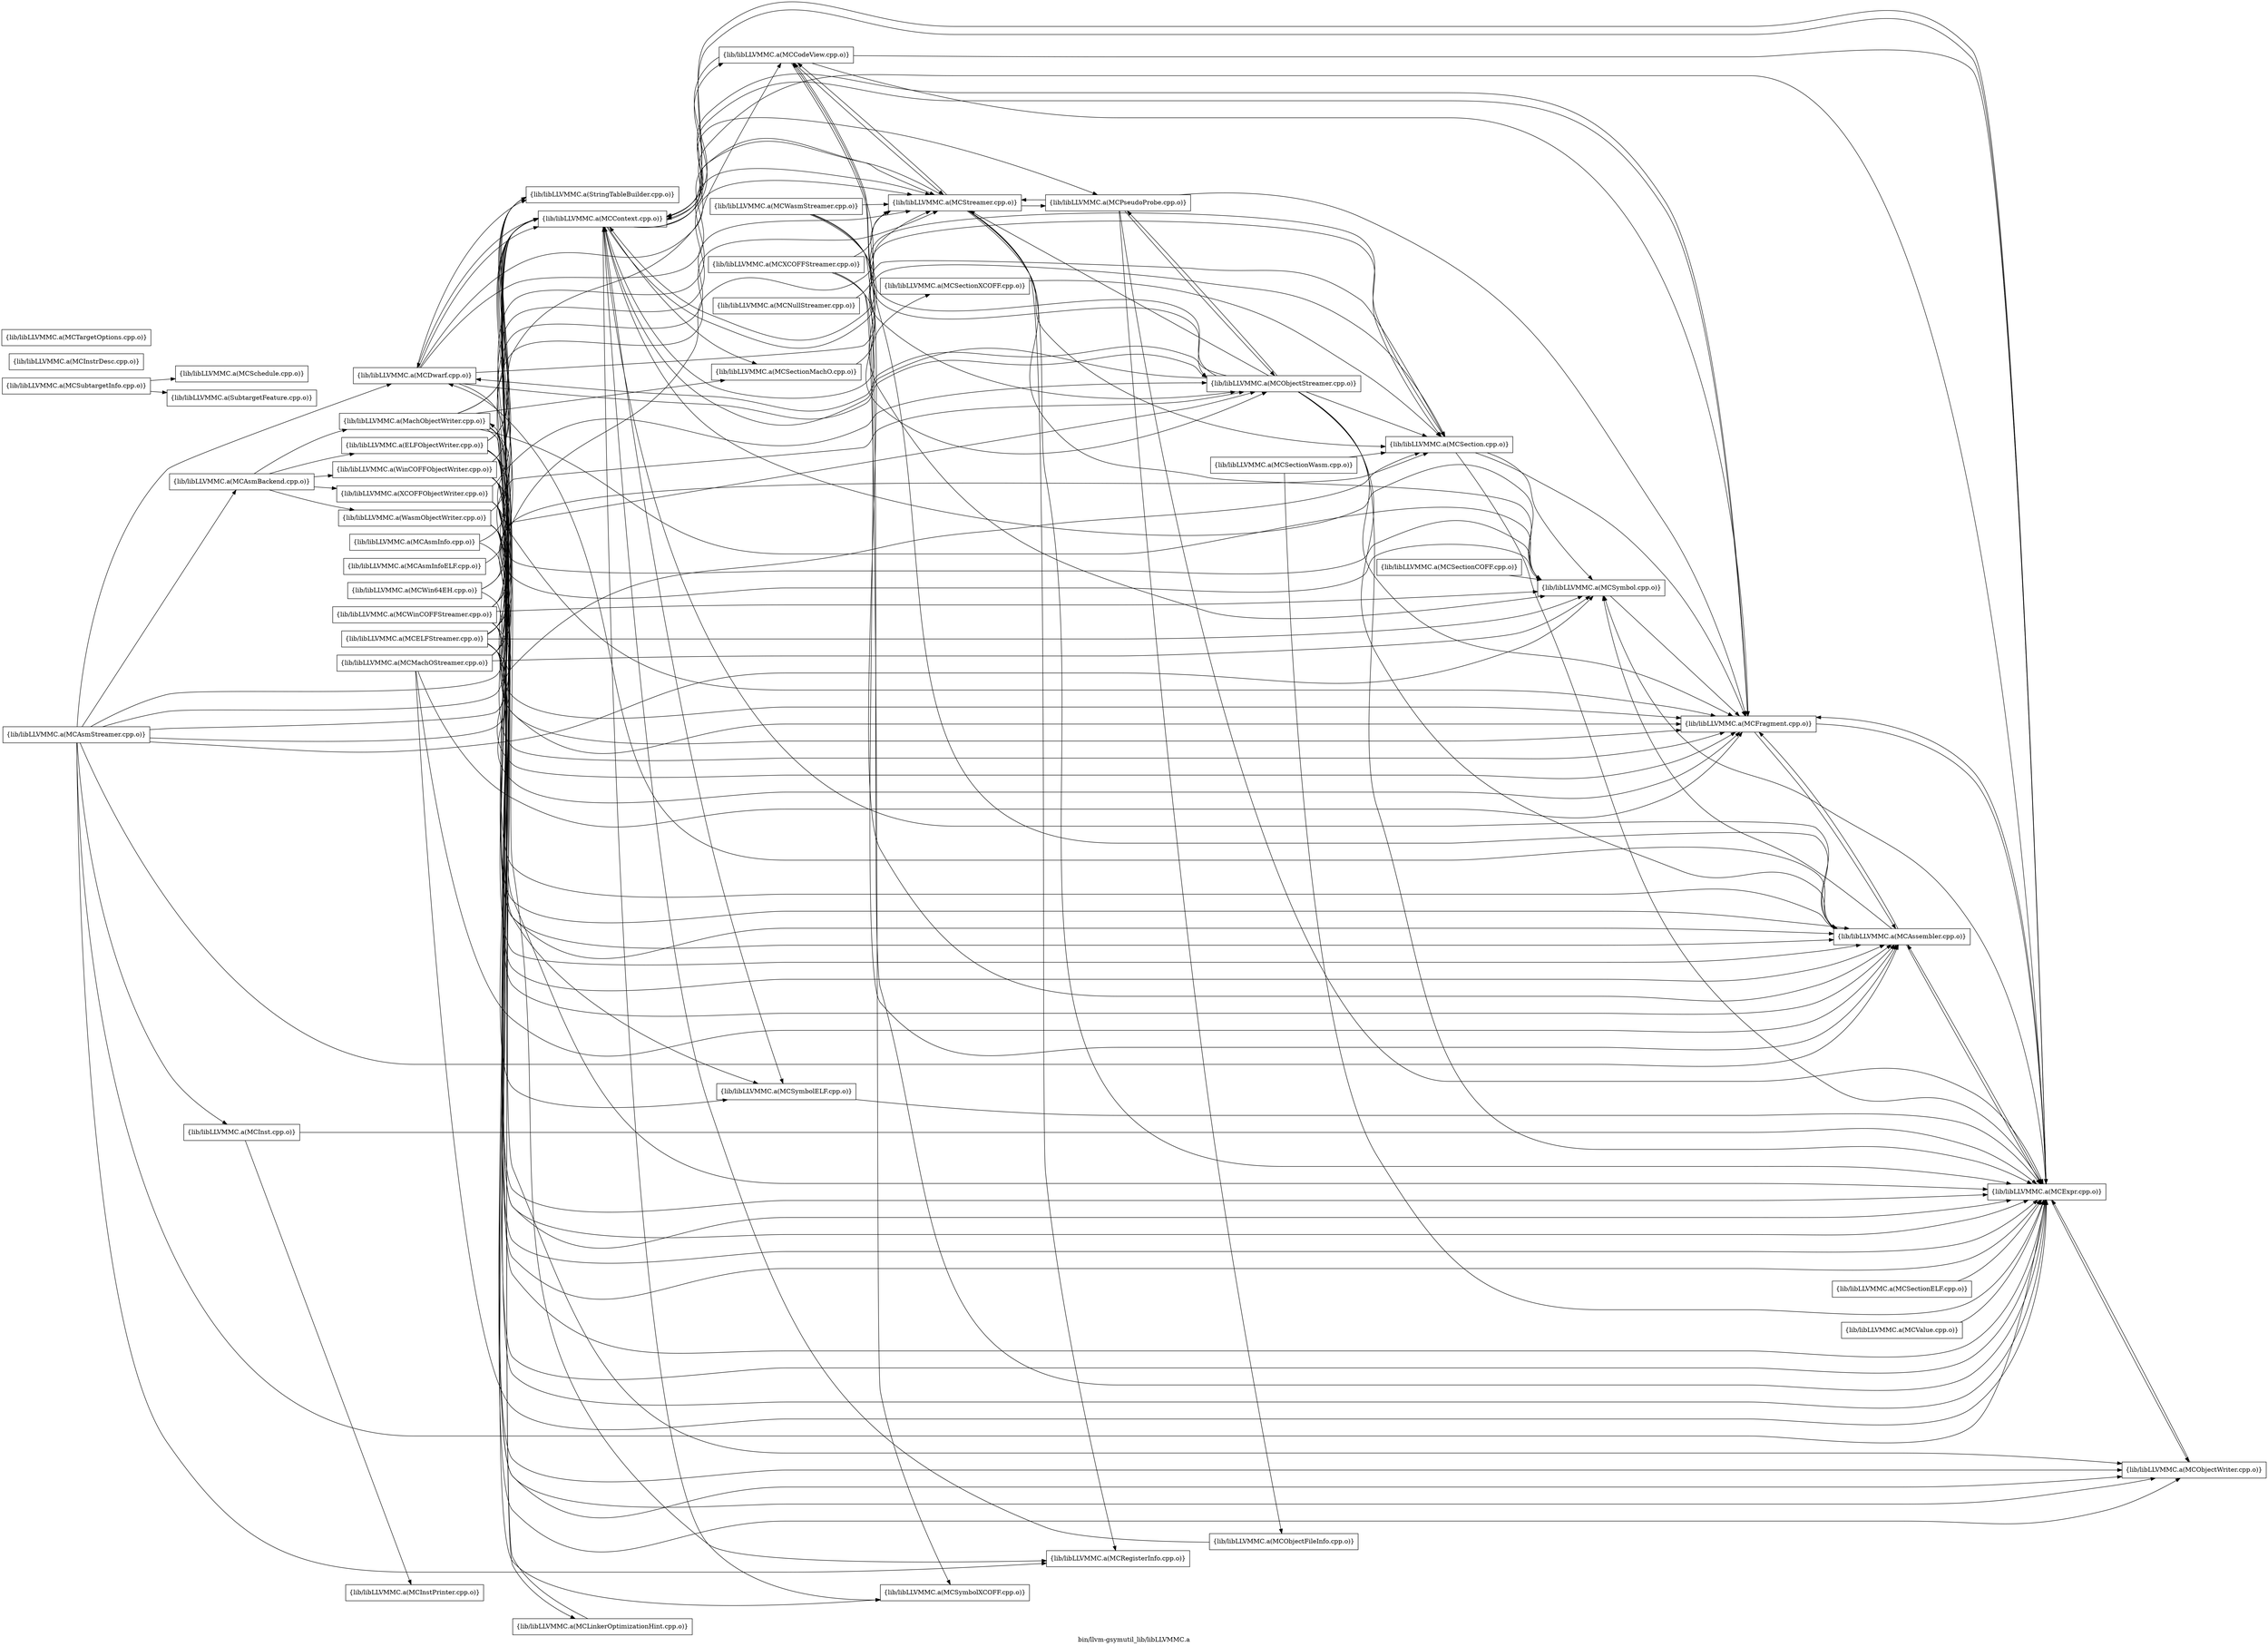 digraph "bin/llvm-gsymutil_lib/libLLVMMC.a" {
	label="bin/llvm-gsymutil_lib/libLLVMMC.a";
	rankdir=LR;

	Node0x55e27ee5e708 [shape=record,shape=box,group=0,label="{lib/libLLVMMC.a(StringTableBuilder.cpp.o)}"];
	Node0x55e27ee58d08 [shape=record,shape=box,group=0,label="{lib/libLLVMMC.a(MCContext.cpp.o)}"];
	Node0x55e27ee58d08 -> Node0x55e27ee5a7e8;
	Node0x55e27ee58d08 -> Node0x55e27ee58678;
	Node0x55e27ee58d08 -> Node0x55e27ee61b38;
	Node0x55e27ee58d08 -> Node0x55e27ee622b8;
	Node0x55e27ee58d08 -> Node0x55e27ee60c38;
	Node0x55e27ee58d08 -> Node0x55e27ee61db8;
	Node0x55e27ee58d08 -> Node0x55e27ee5da88;
	Node0x55e27ee58d08 -> Node0x55e27ee60f08;
	Node0x55e27ee58d08 -> Node0x55e27ee61b88;
	Node0x55e27ee58d08 -> Node0x55e27ee61278;
	Node0x55e27ee58d08 -> Node0x55e27ee5e488;
	Node0x55e27ee61b38 [shape=record,shape=box,group=0,label="{lib/libLLVMMC.a(MCExpr.cpp.o)}"];
	Node0x55e27ee61b38 -> Node0x55e27ee5b5a8;
	Node0x55e27ee61b38 -> Node0x55e27ee58d08;
	Node0x55e27ee61b38 -> Node0x55e27ee622b8;
	Node0x55e27ee61b38 -> Node0x55e27ee59938;
	Node0x55e27ee61b38 -> Node0x55e27ee61b88;
	Node0x55e27ee62358 [shape=record,shape=box,group=0,label="{lib/libLLVMMC.a(MCSubtargetInfo.cpp.o)}"];
	Node0x55e27ee62358 -> Node0x55e27ee62038;
	Node0x55e27ee62358 -> Node0x55e27ee5d4e8;
	Node0x55e27ee5fc48 [shape=record,shape=box,group=0,label="{lib/libLLVMMC.a(MCInstrDesc.cpp.o)}"];
	Node0x55e27ee5fbf8 [shape=record,shape=box,group=0,label="{lib/libLLVMMC.a(MCRegisterInfo.cpp.o)}"];
	Node0x55e27ee62038 [shape=record,shape=box,group=0,label="{lib/libLLVMMC.a(MCSchedule.cpp.o)}"];
	Node0x55e27ee5b5a8 [shape=record,shape=box,group=0,label="{lib/libLLVMMC.a(MCAssembler.cpp.o)}"];
	Node0x55e27ee5b5a8 -> Node0x55e27ee5a7e8;
	Node0x55e27ee5b5a8 -> Node0x55e27ee58d08;
	Node0x55e27ee5b5a8 -> Node0x55e27ee58678;
	Node0x55e27ee5b5a8 -> Node0x55e27ee61b38;
	Node0x55e27ee5b5a8 -> Node0x55e27ee622b8;
	Node0x55e27ee5b5a8 -> Node0x55e27ee61b88;
	Node0x55e27ee622b8 [shape=record,shape=box,group=0,label="{lib/libLLVMMC.a(MCFragment.cpp.o)}"];
	Node0x55e27ee622b8 -> Node0x55e27ee5b5a8;
	Node0x55e27ee622b8 -> Node0x55e27ee58d08;
	Node0x55e27ee622b8 -> Node0x55e27ee61b38;
	Node0x55e27ee61548 [shape=record,shape=box,group=0,label="{lib/libLLVMMC.a(MCInst.cpp.o)}"];
	Node0x55e27ee61548 -> Node0x55e27ee61b38;
	Node0x55e27ee61548 -> Node0x55e27ee60828;
	Node0x55e27ee5a9c8 [shape=record,shape=box,group=0,label="{lib/libLLVMMC.a(MCObjectStreamer.cpp.o)}"];
	Node0x55e27ee5a9c8 -> Node0x55e27ee5b5a8;
	Node0x55e27ee5a9c8 -> Node0x55e27ee5a7e8;
	Node0x55e27ee5a9c8 -> Node0x55e27ee58d08;
	Node0x55e27ee5a9c8 -> Node0x55e27ee58678;
	Node0x55e27ee5a9c8 -> Node0x55e27ee61b38;
	Node0x55e27ee5a9c8 -> Node0x55e27ee622b8;
	Node0x55e27ee5a9c8 -> Node0x55e27ee60c38;
	Node0x55e27ee5a9c8 -> Node0x55e27ee61db8;
	Node0x55e27ee5a9c8 -> Node0x55e27ee60328;
	Node0x55e27ee61b88 [shape=record,shape=box,group=0,label="{lib/libLLVMMC.a(MCSymbol.cpp.o)}"];
	Node0x55e27ee61b88 -> Node0x55e27ee622b8;
	Node0x55e27ee66458 [shape=record,shape=box,group=0,label="{lib/libLLVMMC.a(MachObjectWriter.cpp.o)}"];
	Node0x55e27ee66458 -> Node0x55e27ee5b5a8;
	Node0x55e27ee66458 -> Node0x55e27ee58d08;
	Node0x55e27ee66458 -> Node0x55e27ee61b38;
	Node0x55e27ee66458 -> Node0x55e27ee622b8;
	Node0x55e27ee66458 -> Node0x55e27ee59938;
	Node0x55e27ee66458 -> Node0x55e27ee5da88;
	Node0x55e27ee66458 -> Node0x55e27ee61b88;
	Node0x55e27ee66458 -> Node0x55e27ee66728;
	Node0x55e27ee66458 -> Node0x55e27ee5e708;
	Node0x55e27ee60328 [shape=record,shape=box,group=0,label="{lib/libLLVMMC.a(MCStreamer.cpp.o)}"];
	Node0x55e27ee60328 -> Node0x55e27ee5a7e8;
	Node0x55e27ee60328 -> Node0x55e27ee58d08;
	Node0x55e27ee60328 -> Node0x55e27ee61b38;
	Node0x55e27ee60328 -> Node0x55e27ee60c38;
	Node0x55e27ee60328 -> Node0x55e27ee5fbf8;
	Node0x55e27ee60328 -> Node0x55e27ee61db8;
	Node0x55e27ee60328 -> Node0x55e27ee61b88;
	Node0x55e27ee5a7e8 [shape=record,shape=box,group=0,label="{lib/libLLVMMC.a(MCCodeView.cpp.o)}"];
	Node0x55e27ee5a7e8 -> Node0x55e27ee58d08;
	Node0x55e27ee5a7e8 -> Node0x55e27ee61b38;
	Node0x55e27ee5a7e8 -> Node0x55e27ee622b8;
	Node0x55e27ee5a7e8 -> Node0x55e27ee5a9c8;
	Node0x55e27ee5a7e8 -> Node0x55e27ee60328;
	Node0x55e27ee5bd28 [shape=record,shape=box,group=0,label="{lib/libLLVMMC.a(MCAsmBackend.cpp.o)}"];
	Node0x55e27ee5bd28 -> Node0x55e27ee5b0a8;
	Node0x55e27ee5bd28 -> Node0x55e27ee66458;
	Node0x55e27ee5bd28 -> Node0x55e27ee5f658;
	Node0x55e27ee5bd28 -> Node0x55e27ee5f8d8;
	Node0x55e27ee5bd28 -> Node0x55e27ee5ef78;
	Node0x55e27ee5b0a8 [shape=record,shape=box,group=0,label="{lib/libLLVMMC.a(ELFObjectWriter.cpp.o)}"];
	Node0x55e27ee5b0a8 -> Node0x55e27ee5b5a8;
	Node0x55e27ee5b0a8 -> Node0x55e27ee58d08;
	Node0x55e27ee5b0a8 -> Node0x55e27ee61b38;
	Node0x55e27ee5b0a8 -> Node0x55e27ee622b8;
	Node0x55e27ee5b0a8 -> Node0x55e27ee59938;
	Node0x55e27ee5b0a8 -> Node0x55e27ee61b88;
	Node0x55e27ee5b0a8 -> Node0x55e27ee61278;
	Node0x55e27ee5b0a8 -> Node0x55e27ee5e708;
	Node0x55e27ee5f658 [shape=record,shape=box,group=0,label="{lib/libLLVMMC.a(WasmObjectWriter.cpp.o)}"];
	Node0x55e27ee5f658 -> Node0x55e27ee5b5a8;
	Node0x55e27ee5f658 -> Node0x55e27ee58d08;
	Node0x55e27ee5f658 -> Node0x55e27ee61b38;
	Node0x55e27ee5f658 -> Node0x55e27ee622b8;
	Node0x55e27ee5f658 -> Node0x55e27ee59938;
	Node0x55e27ee5f8d8 [shape=record,shape=box,group=0,label="{lib/libLLVMMC.a(WinCOFFObjectWriter.cpp.o)}"];
	Node0x55e27ee5f8d8 -> Node0x55e27ee5b5a8;
	Node0x55e27ee5f8d8 -> Node0x55e27ee58d08;
	Node0x55e27ee5f8d8 -> Node0x55e27ee61b38;
	Node0x55e27ee5f8d8 -> Node0x55e27ee622b8;
	Node0x55e27ee5f8d8 -> Node0x55e27ee59938;
	Node0x55e27ee5f8d8 -> Node0x55e27ee61b88;
	Node0x55e27ee5f8d8 -> Node0x55e27ee5e708;
	Node0x55e27ee5ef78 [shape=record,shape=box,group=0,label="{lib/libLLVMMC.a(XCOFFObjectWriter.cpp.o)}"];
	Node0x55e27ee5ef78 -> Node0x55e27ee5b5a8;
	Node0x55e27ee5ef78 -> Node0x55e27ee61b38;
	Node0x55e27ee5ef78 -> Node0x55e27ee622b8;
	Node0x55e27ee5ef78 -> Node0x55e27ee59938;
	Node0x55e27ee5ef78 -> Node0x55e27ee5e488;
	Node0x55e27ee5ef78 -> Node0x55e27ee5e708;
	Node0x55e27ee59938 [shape=record,shape=box,group=0,label="{lib/libLLVMMC.a(MCObjectWriter.cpp.o)}"];
	Node0x55e27ee59938 -> Node0x55e27ee61b38;
	Node0x55e27ee61278 [shape=record,shape=box,group=0,label="{lib/libLLVMMC.a(MCSymbolELF.cpp.o)}"];
	Node0x55e27ee61278 -> Node0x55e27ee61b38;
	Node0x55e27ee5b328 [shape=record,shape=box,group=0,label="{lib/libLLVMMC.a(MCAsmInfo.cpp.o)}"];
	Node0x55e27ee5b328 -> Node0x55e27ee58d08;
	Node0x55e27ee5b328 -> Node0x55e27ee61b38;
	Node0x55e27ee54258 [shape=record,shape=box,group=0,label="{lib/libLLVMMC.a(MCAsmInfoELF.cpp.o)}"];
	Node0x55e27ee54258 -> Node0x55e27ee58d08;
	Node0x55e27ee58678 [shape=record,shape=box,group=0,label="{lib/libLLVMMC.a(MCDwarf.cpp.o)}"];
	Node0x55e27ee58678 -> Node0x55e27ee58d08;
	Node0x55e27ee58678 -> Node0x55e27ee61b38;
	Node0x55e27ee58678 -> Node0x55e27ee5a9c8;
	Node0x55e27ee58678 -> Node0x55e27ee5fbf8;
	Node0x55e27ee58678 -> Node0x55e27ee61db8;
	Node0x55e27ee58678 -> Node0x55e27ee60328;
	Node0x55e27ee58678 -> Node0x55e27ee5e708;
	Node0x55e27ee60c38 [shape=record,shape=box,group=0,label="{lib/libLLVMMC.a(MCPseudoProbe.cpp.o)}"];
	Node0x55e27ee60c38 -> Node0x55e27ee61b38;
	Node0x55e27ee60c38 -> Node0x55e27ee622b8;
	Node0x55e27ee60c38 -> Node0x55e27ee5a9c8;
	Node0x55e27ee60c38 -> Node0x55e27ee60878;
	Node0x55e27ee60c38 -> Node0x55e27ee60328;
	Node0x55e27ee61db8 [shape=record,shape=box,group=0,label="{lib/libLLVMMC.a(MCSection.cpp.o)}"];
	Node0x55e27ee61db8 -> Node0x55e27ee58d08;
	Node0x55e27ee61db8 -> Node0x55e27ee61b38;
	Node0x55e27ee61db8 -> Node0x55e27ee622b8;
	Node0x55e27ee61db8 -> Node0x55e27ee61b88;
	Node0x55e27ee5da88 [shape=record,shape=box,group=0,label="{lib/libLLVMMC.a(MCSectionMachO.cpp.o)}"];
	Node0x55e27ee5da88 -> Node0x55e27ee61db8;
	Node0x55e27ee60f08 [shape=record,shape=box,group=0,label="{lib/libLLVMMC.a(MCSectionXCOFF.cpp.o)}"];
	Node0x55e27ee60f08 -> Node0x55e27ee61db8;
	Node0x55e27ee5e488 [shape=record,shape=box,group=0,label="{lib/libLLVMMC.a(MCSymbolXCOFF.cpp.o)}"];
	Node0x55e27ee60828 [shape=record,shape=box,group=0,label="{lib/libLLVMMC.a(MCInstPrinter.cpp.o)}"];
	Node0x55e27ee60878 [shape=record,shape=box,group=0,label="{lib/libLLVMMC.a(MCObjectFileInfo.cpp.o)}"];
	Node0x55e27ee60878 -> Node0x55e27ee58d08;
	Node0x55e27ee61188 [shape=record,shape=box,group=0,label="{lib/libLLVMMC.a(MCSectionCOFF.cpp.o)}"];
	Node0x55e27ee61188 -> Node0x55e27ee61b88;
	Node0x55e27ee5e528 [shape=record,shape=box,group=0,label="{lib/libLLVMMC.a(MCSectionELF.cpp.o)}"];
	Node0x55e27ee5e528 -> Node0x55e27ee61b38;
	Node0x55e27ee60d28 [shape=record,shape=box,group=0,label="{lib/libLLVMMC.a(MCSectionWasm.cpp.o)}"];
	Node0x55e27ee60d28 -> Node0x55e27ee61b38;
	Node0x55e27ee60d28 -> Node0x55e27ee61db8;
	Node0x55e27ee5d4e8 [shape=record,shape=box,group=0,label="{lib/libLLVMMC.a(SubtargetFeature.cpp.o)}"];
	Node0x55e27ee5d538 [shape=record,shape=box,group=0,label="{lib/libLLVMMC.a(MCValue.cpp.o)}"];
	Node0x55e27ee5d538 -> Node0x55e27ee61b38;
	Node0x55e27ee5fa18 [shape=record,shape=box,group=0,label="{lib/libLLVMMC.a(MCWin64EH.cpp.o)}"];
	Node0x55e27ee5fa18 -> Node0x55e27ee58d08;
	Node0x55e27ee5fa18 -> Node0x55e27ee61b38;
	Node0x55e27ee5fa18 -> Node0x55e27ee60328;
	Node0x55e27ee5efc8 [shape=record,shape=box,group=0,label="{lib/libLLVMMC.a(MCWinCOFFStreamer.cpp.o)}"];
	Node0x55e27ee5efc8 -> Node0x55e27ee5b5a8;
	Node0x55e27ee5efc8 -> Node0x55e27ee58d08;
	Node0x55e27ee5efc8 -> Node0x55e27ee61b38;
	Node0x55e27ee5efc8 -> Node0x55e27ee622b8;
	Node0x55e27ee5efc8 -> Node0x55e27ee5a9c8;
	Node0x55e27ee5efc8 -> Node0x55e27ee60328;
	Node0x55e27ee5efc8 -> Node0x55e27ee61b88;
	Node0x55e27ee66728 [shape=record,shape=box,group=0,label="{lib/libLLVMMC.a(MCLinkerOptimizationHint.cpp.o)}"];
	Node0x55e27ee66728 -> Node0x55e27ee66458;
	Node0x55e27ee5dc68 [shape=record,shape=box,group=0,label="{lib/libLLVMMC.a(MCTargetOptions.cpp.o)}"];
	Node0x55e27ee61c78 [shape=record,shape=box,group=0,label="{lib/libLLVMMC.a(MCWasmStreamer.cpp.o)}"];
	Node0x55e27ee61c78 -> Node0x55e27ee5b5a8;
	Node0x55e27ee61c78 -> Node0x55e27ee61b38;
	Node0x55e27ee61c78 -> Node0x55e27ee5a9c8;
	Node0x55e27ee61c78 -> Node0x55e27ee60328;
	Node0x55e27ee61c78 -> Node0x55e27ee61b88;
	Node0x55e27ee615e8 [shape=record,shape=box,group=0,label="{lib/libLLVMMC.a(MCELFStreamer.cpp.o)}"];
	Node0x55e27ee615e8 -> Node0x55e27ee5b5a8;
	Node0x55e27ee615e8 -> Node0x55e27ee58d08;
	Node0x55e27ee615e8 -> Node0x55e27ee61b38;
	Node0x55e27ee615e8 -> Node0x55e27ee622b8;
	Node0x55e27ee615e8 -> Node0x55e27ee5a9c8;
	Node0x55e27ee615e8 -> Node0x55e27ee61db8;
	Node0x55e27ee615e8 -> Node0x55e27ee60328;
	Node0x55e27ee615e8 -> Node0x55e27ee61b88;
	Node0x55e27ee615e8 -> Node0x55e27ee61278;
	Node0x55e27ee5e6b8 [shape=record,shape=box,group=0,label="{lib/libLLVMMC.a(MCMachOStreamer.cpp.o)}"];
	Node0x55e27ee5e6b8 -> Node0x55e27ee5b5a8;
	Node0x55e27ee5e6b8 -> Node0x55e27ee58d08;
	Node0x55e27ee5e6b8 -> Node0x55e27ee61b38;
	Node0x55e27ee5e6b8 -> Node0x55e27ee622b8;
	Node0x55e27ee5e6b8 -> Node0x55e27ee5a9c8;
	Node0x55e27ee5e6b8 -> Node0x55e27ee60328;
	Node0x55e27ee5e6b8 -> Node0x55e27ee61b88;
	Node0x55e27ee5f2e8 [shape=record,shape=box,group=0,label="{lib/libLLVMMC.a(MCXCOFFStreamer.cpp.o)}"];
	Node0x55e27ee5f2e8 -> Node0x55e27ee5b5a8;
	Node0x55e27ee5f2e8 -> Node0x55e27ee5a9c8;
	Node0x55e27ee5f2e8 -> Node0x55e27ee60328;
	Node0x55e27ee5f2e8 -> Node0x55e27ee5e488;
	Node0x55e27ee5d718 [shape=record,shape=box,group=0,label="{lib/libLLVMMC.a(MCAsmStreamer.cpp.o)}"];
	Node0x55e27ee5d718 -> Node0x55e27ee5bd28;
	Node0x55e27ee5d718 -> Node0x55e27ee5b5a8;
	Node0x55e27ee5d718 -> Node0x55e27ee5a7e8;
	Node0x55e27ee5d718 -> Node0x55e27ee58d08;
	Node0x55e27ee5d718 -> Node0x55e27ee58678;
	Node0x55e27ee5d718 -> Node0x55e27ee61b38;
	Node0x55e27ee5d718 -> Node0x55e27ee61548;
	Node0x55e27ee5d718 -> Node0x55e27ee5fbf8;
	Node0x55e27ee5d718 -> Node0x55e27ee61db8;
	Node0x55e27ee5d718 -> Node0x55e27ee60328;
	Node0x55e27ee5d718 -> Node0x55e27ee61b88;
	Node0x55e27ee5da38 [shape=record,shape=box,group=0,label="{lib/libLLVMMC.a(MCNullStreamer.cpp.o)}"];
	Node0x55e27ee5da38 -> Node0x55e27ee60328;
}
